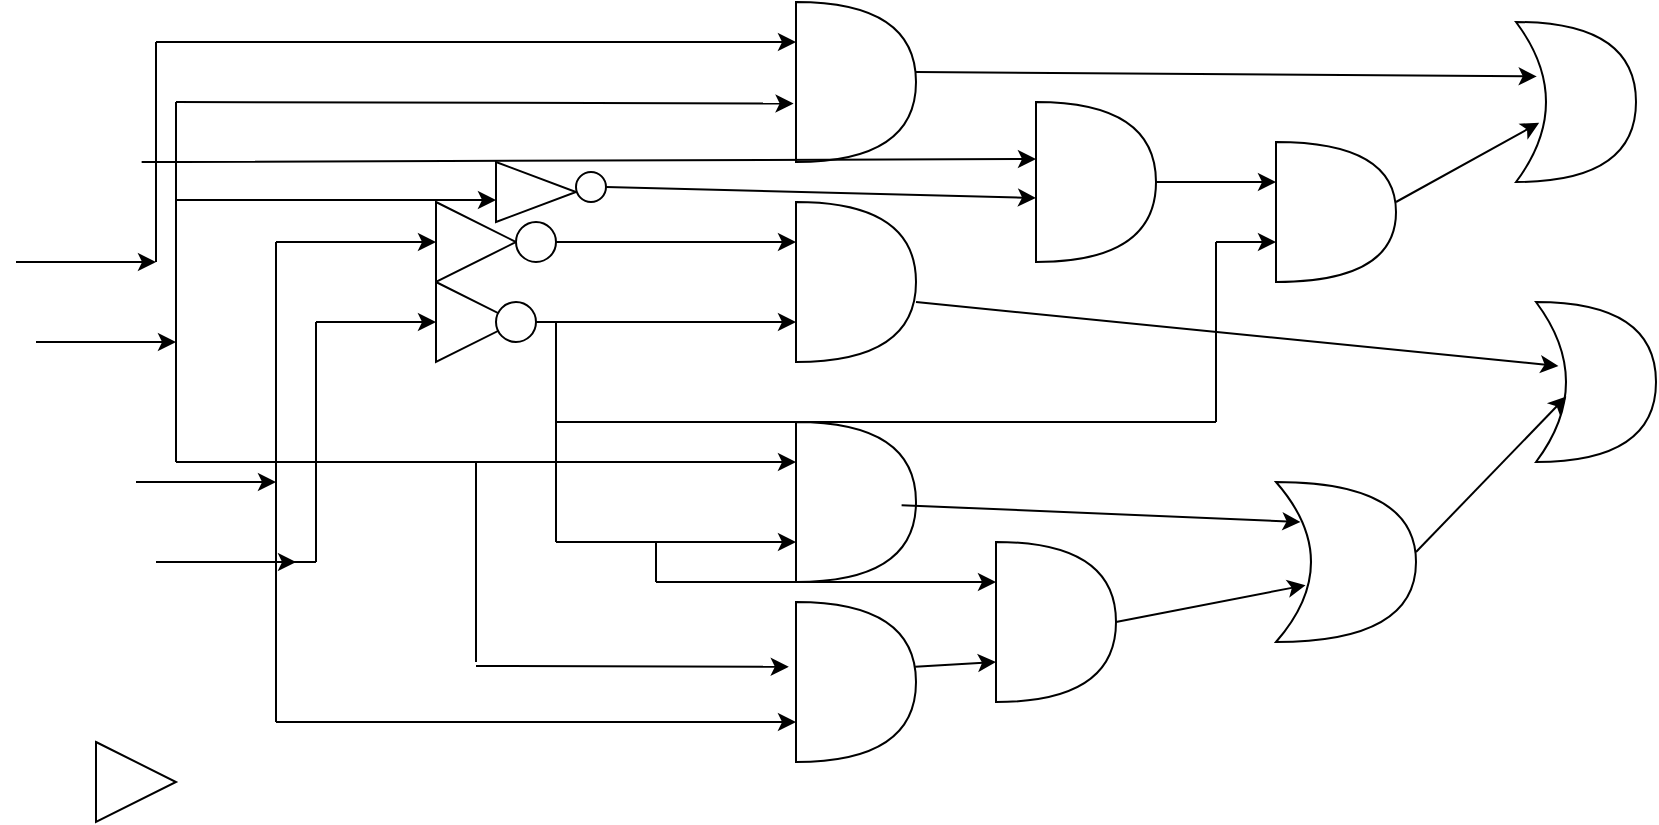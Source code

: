 <mxfile version="26.0.14">
  <diagram name="Page-1" id="ssag4NmBSyQLmJyS36MA">
    <mxGraphModel dx="1900" dy="1622" grid="1" gridSize="10" guides="1" tooltips="1" connect="1" arrows="1" fold="1" page="1" pageScale="1" pageWidth="850" pageHeight="1100" math="0" shadow="0">
      <root>
        <mxCell id="0" />
        <mxCell id="1" parent="0" />
        <mxCell id="5219BZIFk_SN9WuJHqC1-1" value="" style="endArrow=classic;html=1;rounded=0;" parent="1" edge="1">
          <mxGeometry width="50" height="50" relative="1" as="geometry">
            <mxPoint x="20" y="200" as="sourcePoint" />
            <mxPoint x="90" y="200" as="targetPoint" />
          </mxGeometry>
        </mxCell>
        <mxCell id="5219BZIFk_SN9WuJHqC1-2" value="" style="endArrow=classic;html=1;rounded=0;" parent="1" edge="1">
          <mxGeometry width="50" height="50" relative="1" as="geometry">
            <mxPoint x="30" y="240" as="sourcePoint" />
            <mxPoint x="100" y="240" as="targetPoint" />
            <Array as="points" />
          </mxGeometry>
        </mxCell>
        <mxCell id="5219BZIFk_SN9WuJHqC1-3" value="" style="endArrow=classic;html=1;rounded=0;" parent="1" edge="1">
          <mxGeometry width="50" height="50" relative="1" as="geometry">
            <mxPoint x="-40" y="90" as="sourcePoint" />
            <mxPoint x="30" y="90" as="targetPoint" />
            <Array as="points">
              <mxPoint y="90" />
            </Array>
          </mxGeometry>
        </mxCell>
        <mxCell id="5219BZIFk_SN9WuJHqC1-4" value="" style="endArrow=classic;html=1;rounded=0;" parent="1" edge="1">
          <mxGeometry width="50" height="50" relative="1" as="geometry">
            <mxPoint x="-30" y="130" as="sourcePoint" />
            <mxPoint x="40" y="130" as="targetPoint" />
            <Array as="points">
              <mxPoint y="130" />
            </Array>
          </mxGeometry>
        </mxCell>
        <mxCell id="5219BZIFk_SN9WuJHqC1-5" value="" style="triangle;whiteSpace=wrap;html=1;" parent="1" vertex="1">
          <mxGeometry x="170" y="60" width="40" height="40" as="geometry" />
        </mxCell>
        <mxCell id="5219BZIFk_SN9WuJHqC1-6" value="" style="ellipse;whiteSpace=wrap;html=1;aspect=fixed;" parent="1" vertex="1">
          <mxGeometry x="210" y="70" width="20" height="20" as="geometry" />
        </mxCell>
        <mxCell id="5219BZIFk_SN9WuJHqC1-7" value="" style="triangle;whiteSpace=wrap;html=1;" parent="1" vertex="1">
          <mxGeometry x="170" y="100" width="40" height="40" as="geometry" />
        </mxCell>
        <mxCell id="5219BZIFk_SN9WuJHqC1-21" value="" style="edgeStyle=orthogonalEdgeStyle;rounded=0;orthogonalLoop=1;jettySize=auto;html=1;entryX=0;entryY=0.75;entryDx=0;entryDy=0;entryPerimeter=0;" parent="1" source="5219BZIFk_SN9WuJHqC1-8" target="5219BZIFk_SN9WuJHqC1-17" edge="1">
          <mxGeometry relative="1" as="geometry">
            <mxPoint x="300" y="120" as="targetPoint" />
          </mxGeometry>
        </mxCell>
        <mxCell id="5219BZIFk_SN9WuJHqC1-8" value="" style="ellipse;whiteSpace=wrap;html=1;aspect=fixed;" parent="1" vertex="1">
          <mxGeometry x="200" y="110" width="20" height="20" as="geometry" />
        </mxCell>
        <mxCell id="5219BZIFk_SN9WuJHqC1-9" value="" style="triangle;whiteSpace=wrap;html=1;" parent="1" vertex="1">
          <mxGeometry y="330" width="40" height="40" as="geometry" />
        </mxCell>
        <mxCell id="5219BZIFk_SN9WuJHqC1-11" value="" style="endArrow=none;html=1;rounded=0;" parent="1" edge="1">
          <mxGeometry width="50" height="50" relative="1" as="geometry">
            <mxPoint x="90" y="200" as="sourcePoint" />
            <mxPoint x="90" y="80" as="targetPoint" />
            <Array as="points" />
          </mxGeometry>
        </mxCell>
        <mxCell id="5219BZIFk_SN9WuJHqC1-12" value="" style="endArrow=classic;html=1;rounded=0;" parent="1" edge="1">
          <mxGeometry width="50" height="50" relative="1" as="geometry">
            <mxPoint x="90" y="80" as="sourcePoint" />
            <mxPoint x="170" y="80" as="targetPoint" />
          </mxGeometry>
        </mxCell>
        <mxCell id="5219BZIFk_SN9WuJHqC1-14" value="" style="endArrow=classic;html=1;rounded=0;entryX=0;entryY=0.5;entryDx=0;entryDy=0;" parent="1" target="5219BZIFk_SN9WuJHqC1-7" edge="1">
          <mxGeometry width="50" height="50" relative="1" as="geometry">
            <mxPoint x="110" y="120" as="sourcePoint" />
            <mxPoint x="190" y="130" as="targetPoint" />
            <Array as="points">
              <mxPoint x="130" y="120" />
            </Array>
          </mxGeometry>
        </mxCell>
        <mxCell id="5219BZIFk_SN9WuJHqC1-15" value="" style="endArrow=none;html=1;rounded=0;" parent="1" edge="1">
          <mxGeometry width="50" height="50" relative="1" as="geometry">
            <mxPoint x="110" y="240" as="sourcePoint" />
            <mxPoint x="110" y="120" as="targetPoint" />
          </mxGeometry>
        </mxCell>
        <mxCell id="5219BZIFk_SN9WuJHqC1-16" value="" style="endArrow=none;html=1;rounded=0;" parent="1" edge="1">
          <mxGeometry width="50" height="50" relative="1" as="geometry">
            <mxPoint x="90" y="240" as="sourcePoint" />
            <mxPoint x="110" y="240" as="targetPoint" />
          </mxGeometry>
        </mxCell>
        <mxCell id="5219BZIFk_SN9WuJHqC1-17" value="" style="shape=or;whiteSpace=wrap;html=1;" parent="1" vertex="1">
          <mxGeometry x="350" y="60" width="60" height="80" as="geometry" />
        </mxCell>
        <mxCell id="5219BZIFk_SN9WuJHqC1-18" value="" style="endArrow=classic;html=1;rounded=0;exitX=1;exitY=0.5;exitDx=0;exitDy=0;" parent="1" source="5219BZIFk_SN9WuJHqC1-6" edge="1">
          <mxGeometry width="50" height="50" relative="1" as="geometry">
            <mxPoint x="300" y="130" as="sourcePoint" />
            <mxPoint x="350" y="80" as="targetPoint" />
          </mxGeometry>
        </mxCell>
        <mxCell id="5219BZIFk_SN9WuJHqC1-23" value="" style="shape=or;whiteSpace=wrap;html=1;" parent="1" vertex="1">
          <mxGeometry x="350" y="170" width="60" height="80" as="geometry" />
        </mxCell>
        <mxCell id="5219BZIFk_SN9WuJHqC1-24" value="" style="endArrow=none;html=1;rounded=0;" parent="1" edge="1">
          <mxGeometry width="50" height="50" relative="1" as="geometry">
            <mxPoint x="40" y="130" as="sourcePoint" />
            <mxPoint x="40" y="190" as="targetPoint" />
          </mxGeometry>
        </mxCell>
        <mxCell id="5219BZIFk_SN9WuJHqC1-25" value="" style="endArrow=none;html=1;rounded=0;" parent="1" edge="1">
          <mxGeometry width="50" height="50" relative="1" as="geometry">
            <mxPoint x="40" y="190" as="sourcePoint" />
            <mxPoint x="200" y="190" as="targetPoint" />
          </mxGeometry>
        </mxCell>
        <mxCell id="5219BZIFk_SN9WuJHqC1-26" value="" style="endArrow=none;html=1;rounded=0;" parent="1" edge="1">
          <mxGeometry width="50" height="50" relative="1" as="geometry">
            <mxPoint x="200" y="190" as="sourcePoint" />
            <mxPoint x="200" y="190" as="targetPoint" />
          </mxGeometry>
        </mxCell>
        <mxCell id="5219BZIFk_SN9WuJHqC1-27" value="" style="endArrow=classic;html=1;rounded=0;entryX=0;entryY=0.25;entryDx=0;entryDy=0;entryPerimeter=0;" parent="1" target="5219BZIFk_SN9WuJHqC1-23" edge="1">
          <mxGeometry width="50" height="50" relative="1" as="geometry">
            <mxPoint x="200" y="190" as="sourcePoint" />
            <mxPoint x="250" y="160" as="targetPoint" />
          </mxGeometry>
        </mxCell>
        <mxCell id="5219BZIFk_SN9WuJHqC1-28" value="" style="endArrow=none;html=1;rounded=0;" parent="1" edge="1">
          <mxGeometry width="50" height="50" relative="1" as="geometry">
            <mxPoint x="230" y="230" as="sourcePoint" />
            <mxPoint x="230" y="120" as="targetPoint" />
          </mxGeometry>
        </mxCell>
        <mxCell id="5219BZIFk_SN9WuJHqC1-29" value="" style="endArrow=classic;html=1;rounded=0;entryX=0;entryY=0.75;entryDx=0;entryDy=0;entryPerimeter=0;" parent="1" target="5219BZIFk_SN9WuJHqC1-23" edge="1">
          <mxGeometry width="50" height="50" relative="1" as="geometry">
            <mxPoint x="230" y="230" as="sourcePoint" />
            <mxPoint x="280" y="200" as="targetPoint" />
          </mxGeometry>
        </mxCell>
        <mxCell id="5219BZIFk_SN9WuJHqC1-30" value="" style="shape=or;whiteSpace=wrap;html=1;" parent="1" vertex="1">
          <mxGeometry x="350" y="-40" width="60" height="80" as="geometry" />
        </mxCell>
        <mxCell id="5219BZIFk_SN9WuJHqC1-31" value="" style="endArrow=classic;html=1;rounded=0;entryX=0;entryY=0.25;entryDx=0;entryDy=0;entryPerimeter=0;" parent="1" target="5219BZIFk_SN9WuJHqC1-30" edge="1">
          <mxGeometry width="50" height="50" relative="1" as="geometry">
            <mxPoint x="30" y="-20" as="sourcePoint" />
            <mxPoint x="80" y="-70" as="targetPoint" />
          </mxGeometry>
        </mxCell>
        <mxCell id="5219BZIFk_SN9WuJHqC1-32" value="" style="endArrow=none;html=1;rounded=0;" parent="1" edge="1">
          <mxGeometry width="50" height="50" relative="1" as="geometry">
            <mxPoint x="40" y="130" as="sourcePoint" />
            <mxPoint x="40" y="10" as="targetPoint" />
          </mxGeometry>
        </mxCell>
        <mxCell id="5219BZIFk_SN9WuJHqC1-33" value="" style="endArrow=classic;html=1;rounded=0;entryX=-0.02;entryY=0.635;entryDx=0;entryDy=0;entryPerimeter=0;" parent="1" target="5219BZIFk_SN9WuJHqC1-30" edge="1">
          <mxGeometry width="50" height="50" relative="1" as="geometry">
            <mxPoint x="40" y="10" as="sourcePoint" />
            <mxPoint x="90" y="-40" as="targetPoint" />
          </mxGeometry>
        </mxCell>
        <mxCell id="5219BZIFk_SN9WuJHqC1-34" value="" style="endArrow=none;html=1;rounded=0;" parent="1" edge="1">
          <mxGeometry width="50" height="50" relative="1" as="geometry">
            <mxPoint x="30" y="90" as="sourcePoint" />
            <mxPoint x="30" y="-20" as="targetPoint" />
          </mxGeometry>
        </mxCell>
        <mxCell id="5219BZIFk_SN9WuJHqC1-35" value="" style="shape=or;whiteSpace=wrap;html=1;" parent="1" vertex="1">
          <mxGeometry x="350" y="260" width="60" height="80" as="geometry" />
        </mxCell>
        <mxCell id="5219BZIFk_SN9WuJHqC1-36" value="" style="endArrow=none;html=1;rounded=0;" parent="1" edge="1">
          <mxGeometry width="50" height="50" relative="1" as="geometry">
            <mxPoint x="190" y="290" as="sourcePoint" />
            <mxPoint x="190" y="190" as="targetPoint" />
          </mxGeometry>
        </mxCell>
        <mxCell id="5219BZIFk_SN9WuJHqC1-37" value="" style="endArrow=classic;html=1;rounded=0;entryX=-0.06;entryY=0.405;entryDx=0;entryDy=0;entryPerimeter=0;" parent="1" target="5219BZIFk_SN9WuJHqC1-35" edge="1">
          <mxGeometry width="50" height="50" relative="1" as="geometry">
            <mxPoint x="190" y="292" as="sourcePoint" />
            <mxPoint x="245" y="250" as="targetPoint" />
          </mxGeometry>
        </mxCell>
        <mxCell id="5219BZIFk_SN9WuJHqC1-38" value="" style="endArrow=none;html=1;rounded=0;" parent="1" edge="1">
          <mxGeometry width="50" height="50" relative="1" as="geometry">
            <mxPoint x="90" y="320" as="sourcePoint" />
            <mxPoint x="90" y="200" as="targetPoint" />
          </mxGeometry>
        </mxCell>
        <mxCell id="5219BZIFk_SN9WuJHqC1-39" value="" style="endArrow=classic;html=1;rounded=0;entryX=0;entryY=0.75;entryDx=0;entryDy=0;entryPerimeter=0;" parent="1" target="5219BZIFk_SN9WuJHqC1-35" edge="1">
          <mxGeometry width="50" height="50" relative="1" as="geometry">
            <mxPoint x="90" y="320" as="sourcePoint" />
            <mxPoint x="140" y="270" as="targetPoint" />
          </mxGeometry>
        </mxCell>
        <mxCell id="5219BZIFk_SN9WuJHqC1-41" value="" style="shape=or;whiteSpace=wrap;html=1;" parent="1" vertex="1">
          <mxGeometry x="450" y="230" width="60" height="80" as="geometry" />
        </mxCell>
        <mxCell id="5219BZIFk_SN9WuJHqC1-42" value="" style="endArrow=none;html=1;rounded=0;" parent="1" edge="1">
          <mxGeometry width="50" height="50" relative="1" as="geometry">
            <mxPoint x="280" y="250" as="sourcePoint" />
            <mxPoint x="280" y="230" as="targetPoint" />
          </mxGeometry>
        </mxCell>
        <mxCell id="5219BZIFk_SN9WuJHqC1-44" value="" style="endArrow=classic;html=1;rounded=0;exitX=0.993;exitY=0.405;exitDx=0;exitDy=0;exitPerimeter=0;entryX=0;entryY=0.75;entryDx=0;entryDy=0;entryPerimeter=0;" parent="1" source="5219BZIFk_SN9WuJHqC1-35" target="5219BZIFk_SN9WuJHqC1-41" edge="1">
          <mxGeometry width="50" height="50" relative="1" as="geometry">
            <mxPoint x="410" y="300" as="sourcePoint" />
            <mxPoint x="440" y="292" as="targetPoint" />
            <Array as="points" />
          </mxGeometry>
        </mxCell>
        <mxCell id="5219BZIFk_SN9WuJHqC1-45" value="" style="endArrow=classic;html=1;rounded=0;entryX=-0.047;entryY=0.12;entryDx=0;entryDy=0;entryPerimeter=0;" parent="1" edge="1">
          <mxGeometry width="50" height="50" relative="1" as="geometry">
            <mxPoint x="280" y="250" as="sourcePoint" />
            <mxPoint x="450.0" y="250.0" as="targetPoint" />
          </mxGeometry>
        </mxCell>
        <mxCell id="5219BZIFk_SN9WuJHqC1-47" value="" style="shape=or;whiteSpace=wrap;html=1;" parent="1" vertex="1">
          <mxGeometry x="470" y="10" width="60" height="80" as="geometry" />
        </mxCell>
        <mxCell id="5219BZIFk_SN9WuJHqC1-48" value="" style="endArrow=classic;html=1;rounded=0;entryX=-0.047;entryY=0.35;entryDx=0;entryDy=0;entryPerimeter=0;" parent="1" edge="1">
          <mxGeometry width="50" height="50" relative="1" as="geometry">
            <mxPoint x="22.82" y="40" as="sourcePoint" />
            <mxPoint x="470.0" y="38.5" as="targetPoint" />
            <Array as="points">
              <mxPoint x="42.82" y="40" />
            </Array>
          </mxGeometry>
        </mxCell>
        <mxCell id="5219BZIFk_SN9WuJHqC1-50" value="" style="endArrow=classic;html=1;rounded=0;" parent="1" edge="1">
          <mxGeometry width="50" height="50" relative="1" as="geometry">
            <mxPoint x="40" y="59" as="sourcePoint" />
            <mxPoint x="200" y="59" as="targetPoint" />
          </mxGeometry>
        </mxCell>
        <mxCell id="5219BZIFk_SN9WuJHqC1-51" value="" style="triangle;whiteSpace=wrap;html=1;" parent="1" vertex="1">
          <mxGeometry x="200" y="40" width="40" height="30" as="geometry" />
        </mxCell>
        <mxCell id="5219BZIFk_SN9WuJHqC1-52" value="" style="ellipse;whiteSpace=wrap;html=1;aspect=fixed;" parent="1" vertex="1">
          <mxGeometry x="240" y="45" width="15" height="15" as="geometry" />
        </mxCell>
        <mxCell id="5219BZIFk_SN9WuJHqC1-53" value="" style="endArrow=classic;html=1;rounded=0;entryX=0;entryY=0.5;entryDx=0;entryDy=0;entryPerimeter=0;exitX=1;exitY=0.5;exitDx=0;exitDy=0;" parent="1" source="5219BZIFk_SN9WuJHqC1-52" edge="1">
          <mxGeometry width="50" height="50" relative="1" as="geometry">
            <mxPoint x="255" y="60" as="sourcePoint" />
            <mxPoint x="470" y="58" as="targetPoint" />
          </mxGeometry>
        </mxCell>
        <mxCell id="5219BZIFk_SN9WuJHqC1-55" value="" style="shape=or;whiteSpace=wrap;html=1;" parent="1" vertex="1">
          <mxGeometry x="590" y="30" width="60" height="70" as="geometry" />
        </mxCell>
        <mxCell id="5219BZIFk_SN9WuJHqC1-57" value="" style="endArrow=none;html=1;rounded=0;" parent="1" edge="1">
          <mxGeometry width="50" height="50" relative="1" as="geometry">
            <mxPoint x="230" y="170" as="sourcePoint" />
            <mxPoint x="560" y="170" as="targetPoint" />
          </mxGeometry>
        </mxCell>
        <mxCell id="5219BZIFk_SN9WuJHqC1-58" value="" style="endArrow=none;html=1;rounded=0;" parent="1" edge="1">
          <mxGeometry width="50" height="50" relative="1" as="geometry">
            <mxPoint x="560" y="170" as="sourcePoint" />
            <mxPoint x="560" y="80" as="targetPoint" />
          </mxGeometry>
        </mxCell>
        <mxCell id="5219BZIFk_SN9WuJHqC1-59" value="" style="endArrow=classic;html=1;rounded=0;" parent="1" edge="1">
          <mxGeometry width="50" height="50" relative="1" as="geometry">
            <mxPoint x="560" y="80" as="sourcePoint" />
            <mxPoint x="590" y="80" as="targetPoint" />
          </mxGeometry>
        </mxCell>
        <mxCell id="5219BZIFk_SN9WuJHqC1-60" value="" style="endArrow=classic;html=1;rounded=0;" parent="1" edge="1">
          <mxGeometry width="50" height="50" relative="1" as="geometry">
            <mxPoint x="530" y="50" as="sourcePoint" />
            <mxPoint x="590" y="50" as="targetPoint" />
          </mxGeometry>
        </mxCell>
        <mxCell id="5219BZIFk_SN9WuJHqC1-61" value="" style="shape=xor;whiteSpace=wrap;html=1;" parent="1" vertex="1">
          <mxGeometry x="590" y="200" width="70" height="80" as="geometry" />
        </mxCell>
        <mxCell id="5219BZIFk_SN9WuJHqC1-62" value="" style="endArrow=classic;html=1;rounded=0;entryX=0.211;entryY=0.645;entryDx=0;entryDy=0;entryPerimeter=0;exitX=1;exitY=0.5;exitDx=0;exitDy=0;exitPerimeter=0;" parent="1" source="5219BZIFk_SN9WuJHqC1-41" target="5219BZIFk_SN9WuJHqC1-61" edge="1">
          <mxGeometry width="50" height="50" relative="1" as="geometry">
            <mxPoint x="498.42" y="270.79" as="sourcePoint" />
            <mxPoint x="580.0" y="269.21" as="targetPoint" />
          </mxGeometry>
        </mxCell>
        <mxCell id="5219BZIFk_SN9WuJHqC1-63" value="" style="endArrow=classic;html=1;rounded=0;entryX=0.175;entryY=0.25;entryDx=0;entryDy=0;entryPerimeter=0;" parent="1" target="5219BZIFk_SN9WuJHqC1-61" edge="1">
          <mxGeometry width="50" height="50" relative="1" as="geometry">
            <mxPoint x="402.8" y="211.6" as="sourcePoint" />
            <mxPoint x="580.0" y="250.0" as="targetPoint" />
          </mxGeometry>
        </mxCell>
        <mxCell id="5219BZIFk_SN9WuJHqC1-64" value="" style="shape=xor;whiteSpace=wrap;html=1;" parent="1" vertex="1">
          <mxGeometry x="710" y="-30" width="60" height="80" as="geometry" />
        </mxCell>
        <mxCell id="5219BZIFk_SN9WuJHqC1-65" value="" style="endArrow=classic;html=1;rounded=0;entryX=0.173;entryY=0.34;entryDx=0;entryDy=0;entryPerimeter=0;" parent="1" target="5219BZIFk_SN9WuJHqC1-64" edge="1">
          <mxGeometry width="50" height="50" relative="1" as="geometry">
            <mxPoint x="410" y="-5" as="sourcePoint" />
            <mxPoint x="460" y="-55" as="targetPoint" />
          </mxGeometry>
        </mxCell>
        <mxCell id="5219BZIFk_SN9WuJHqC1-66" value="" style="endArrow=classic;html=1;rounded=0;entryX=0.193;entryY=0.63;entryDx=0;entryDy=0;entryPerimeter=0;" parent="1" target="5219BZIFk_SN9WuJHqC1-64" edge="1">
          <mxGeometry width="50" height="50" relative="1" as="geometry">
            <mxPoint x="650" y="60" as="sourcePoint" />
            <mxPoint x="700" y="10" as="targetPoint" />
          </mxGeometry>
        </mxCell>
        <mxCell id="5219BZIFk_SN9WuJHqC1-67" value="" style="shape=xor;whiteSpace=wrap;html=1;" parent="1" vertex="1">
          <mxGeometry x="720" y="110" width="60" height="80" as="geometry" />
        </mxCell>
        <mxCell id="5219BZIFk_SN9WuJHqC1-68" value="" style="endArrow=classic;html=1;rounded=0;entryX=0.187;entryY=0.4;entryDx=0;entryDy=0;entryPerimeter=0;" parent="1" target="5219BZIFk_SN9WuJHqC1-67" edge="1">
          <mxGeometry width="50" height="50" relative="1" as="geometry">
            <mxPoint x="410" y="110" as="sourcePoint" />
            <mxPoint x="460" y="60" as="targetPoint" />
          </mxGeometry>
        </mxCell>
        <mxCell id="5219BZIFk_SN9WuJHqC1-69" value="" style="endArrow=classic;html=1;rounded=0;entryX=0.253;entryY=0.59;entryDx=0;entryDy=0;entryPerimeter=0;" parent="1" target="5219BZIFk_SN9WuJHqC1-67" edge="1">
          <mxGeometry width="50" height="50" relative="1" as="geometry">
            <mxPoint x="660" y="235" as="sourcePoint" />
            <mxPoint x="710" y="185" as="targetPoint" />
          </mxGeometry>
        </mxCell>
      </root>
    </mxGraphModel>
  </diagram>
</mxfile>
